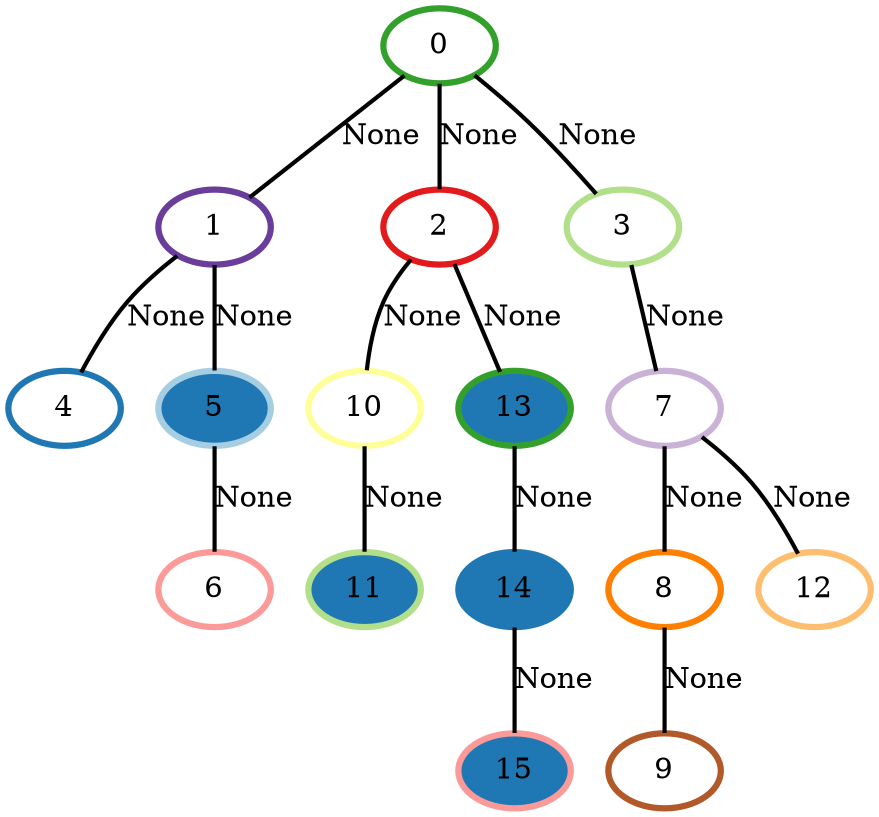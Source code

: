 graph G {
    0 [penwidth=3,label="0",color=4, colorscheme=paired12]
    1 [penwidth=3,label="1",color=10, colorscheme=paired12]
    2 [penwidth=3,label="2",color=6, colorscheme=paired12]
    3 [penwidth=3,label="3",color=3, colorscheme=paired12]
    4 [penwidth=3,label="4",color=2, colorscheme=paired12]
    5 [penwidth=3,label="5",color=1, colorscheme=paired12,style=filled,fillcolor=2]
    6 [penwidth=3,label="6",color=5, colorscheme=paired12]
    7 [penwidth=3,label="7",color=9, colorscheme=paired12]
    8 [penwidth=3,label="8",color=8, colorscheme=paired12]
    9 [penwidth=3,label="9",color=12, colorscheme=paired12]
    10 [penwidth=3,label="10",color=11, colorscheme=paired12]
    11 [penwidth=3,label="11",color=3, colorscheme=paired12,style=filled,fillcolor=2]
    12 [penwidth=3,label="12",color=7, colorscheme=paired12]
    13 [penwidth=3,label="13",color=4, colorscheme=paired12,style=filled,fillcolor=2]
    14 [penwidth=3,label="14",color=2, colorscheme=paired12,style=filled,fillcolor=2]
    15 [penwidth=3,label="15",color=5, colorscheme=paired12,style=filled,fillcolor=2]

    0--1 [penwidth=2,label="None"]
    1--4 [penwidth=2,label="None"]
    1--5 [penwidth=2,label="None"]
    5--6 [penwidth=2,label="None"]
    0--2 [penwidth=2,label="None"]
    2--10 [penwidth=2,label="None"]
    2--13 [penwidth=2,label="None"]
    10--11 [penwidth=2,label="None"]
    13--14 [penwidth=2,label="None"]
    14--15 [penwidth=2,label="None"]
    0--3 [penwidth=2,label="None"]
    3--7 [penwidth=2,label="None"]
    7--8 [penwidth=2,label="None"]
    7--12 [penwidth=2,label="None"]
    8--9 [penwidth=2,label="None"]
}